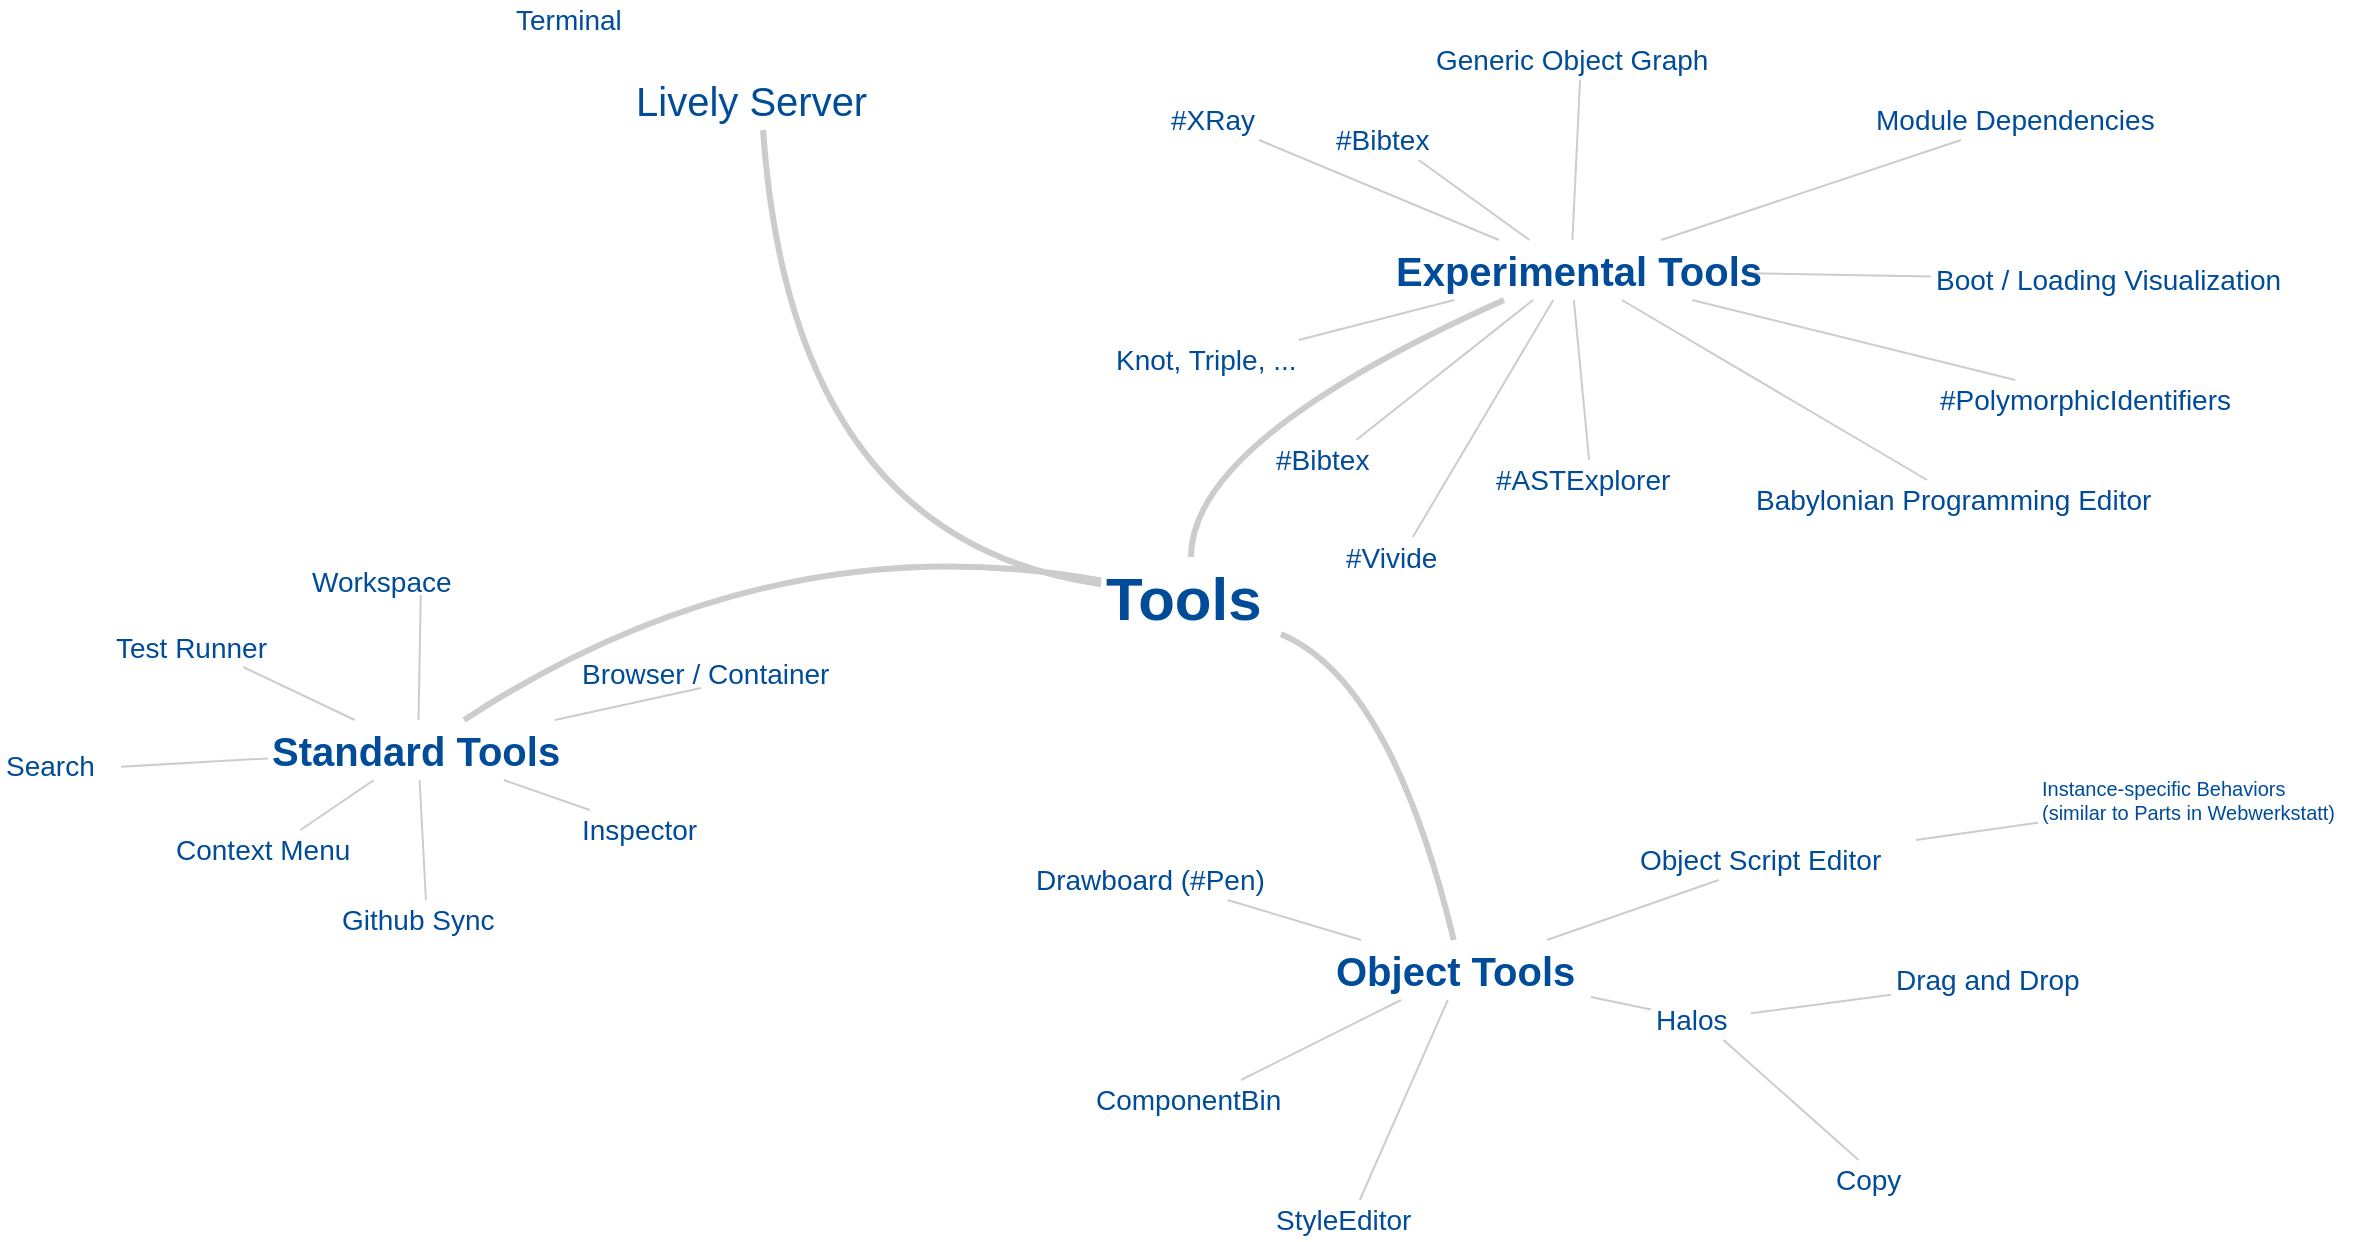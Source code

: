 <mxfile version="12.1.7" type="github" pages="1">
  <diagram name="Page-1" id="97a40813-6b03-0c74-37c1-0168de264b11">
    <mxGraphModel dx="1822" dy="1033" grid="1" gridSize="10" guides="1" tooltips="1" connect="1" arrows="1" fold="1" page="1" pageScale="1" pageWidth="1200" pageHeight="700" background="#ffffff" math="0" shadow="0">
      <root>
        <mxCell id="0"/>
        <mxCell id="1" parent="0"/>
        <mxCell id="Gzzerc2T5nDcdBbL-F0i-1" value="Standard Tools" style="text;html=1;fontColor=#004C99;fontSize=20;fontStyle=1;verticalAlign=middle;" vertex="1" parent="1">
          <mxGeometry x="143" y="390" width="150" height="30" as="geometry"/>
        </mxCell>
        <mxCell id="Gzzerc2T5nDcdBbL-F0i-2" value="Browser / Container" style="whiteSpace=wrap;html=1;fontSize=14;fontColor=#004C99;align=left;verticalAlign=middle;strokeColor=none;fillColor=none;gradientColor=none;" vertex="1" parent="1">
          <mxGeometry x="297.5" y="360" width="188" height="14" as="geometry"/>
        </mxCell>
        <mxCell id="Gzzerc2T5nDcdBbL-F0i-3" value="Workspace" style="whiteSpace=wrap;html=1;fontSize=14;fontColor=#004C99;align=left;verticalAlign=middle;strokeColor=none;fillColor=none;gradientColor=none;" vertex="1" parent="1">
          <mxGeometry x="163" y="313.5" width="113" height="14" as="geometry"/>
        </mxCell>
        <mxCell id="Gzzerc2T5nDcdBbL-F0i-4" value="" style="shape=image;verticalLabelPosition=bottom;labelBackgroundColor=#ffffff;verticalAlign=middle;aspect=fixed;imageAspect=0;image=https://lively-kernel.org/lively4/lively4-jens/doc/presentation/workspace.png;" vertex="1" parent="1">
          <mxGeometry x="214.5" y="266.5" width="50" height="40" as="geometry"/>
        </mxCell>
        <mxCell id="Gzzerc2T5nDcdBbL-F0i-5" value="Inspector" style="text;html=1;fontSize=14;fontColor=#004C99;verticalAlign=middle;" vertex="1" parent="1">
          <mxGeometry x="297.5" y="435" width="70" height="20" as="geometry"/>
        </mxCell>
        <mxCell id="Gzzerc2T5nDcdBbL-F0i-6" value="&lt;span style=&quot;font-size: 14px;&quot;&gt;Search&lt;/span&gt;" style="text;html=1;resizable=0;points=[];autosize=1;align=left;verticalAlign=middle;spacingTop=-4;fontSize=14;fontColor=#004C99;" vertex="1" parent="1">
          <mxGeometry x="9.5" y="405" width="60" height="20" as="geometry"/>
        </mxCell>
        <mxCell id="Gzzerc2T5nDcdBbL-F0i-7" value="Test Runner" style="text;html=1;fontSize=14;fontColor=#004C99;verticalAlign=middle;" vertex="1" parent="1">
          <mxGeometry x="64.5" y="343.5" width="90" height="20" as="geometry"/>
        </mxCell>
        <mxCell id="Gzzerc2T5nDcdBbL-F0i-8" value="Context Menu" style="text;html=1;fontSize=14;fontColor=#004C99;verticalAlign=middle;" vertex="1" parent="1">
          <mxGeometry x="94.5" y="445" width="100" height="20" as="geometry"/>
        </mxCell>
        <mxCell id="Gzzerc2T5nDcdBbL-F0i-9" value="Github Sync" style="text;html=1;fontSize=14;fontColor=#004C99;verticalAlign=middle;" vertex="1" parent="1">
          <mxGeometry x="177.5" y="480" width="90" height="20" as="geometry"/>
        </mxCell>
        <mxCell id="Gzzerc2T5nDcdBbL-F0i-10" value="Tools" style="text;html=1;fontSize=30;fontColor=#004C99;fontStyle=1;verticalAlign=middle;" vertex="1" parent="1">
          <mxGeometry x="559.5" y="308.5" width="90" height="40" as="geometry"/>
        </mxCell>
        <mxCell id="Gzzerc2T5nDcdBbL-F0i-11" value="Object Tools" style="text;html=1;fontSize=20;fontColor=#004C99;fontStyle=1;verticalAlign=middle;" vertex="1" parent="1">
          <mxGeometry x="674.5" y="500" width="130" height="30" as="geometry"/>
        </mxCell>
        <mxCell id="Gzzerc2T5nDcdBbL-F0i-12" value="Halos" style="text;html=1;fontSize=14;fontColor=#004C99;verticalAlign=middle;" vertex="1" parent="1">
          <mxGeometry x="834.5" y="530" width="50" height="20" as="geometry"/>
        </mxCell>
        <mxCell id="Gzzerc2T5nDcdBbL-F0i-13" value="Drag and Drop" style="text;html=1;fontSize=14;fontColor=#004C99;verticalAlign=middle;" vertex="1" parent="1">
          <mxGeometry x="954.5" y="510" width="110" height="20" as="geometry"/>
        </mxCell>
        <mxCell id="Gzzerc2T5nDcdBbL-F0i-14" value="Copy" style="text;html=1;fontSize=14;fontColor=#004C99;verticalAlign=middle;" vertex="1" parent="1">
          <mxGeometry x="924.5" y="610" width="50" height="20" as="geometry"/>
        </mxCell>
        <mxCell id="Gzzerc2T5nDcdBbL-F0i-15" value="" style="endArrow=none;html=1;shadow=0;strokeColor=#CCCCCC;strokeWidth=1;fontSize=14;fontColor=#004C99;verticalAlign=middle;" edge="1" parent="1" source="Gzzerc2T5nDcdBbL-F0i-5" target="Gzzerc2T5nDcdBbL-F0i-1">
          <mxGeometry width="50" height="50" relative="1" as="geometry">
            <mxPoint x="-105.5" y="610" as="sourcePoint"/>
            <mxPoint x="-55.5" y="560" as="targetPoint"/>
          </mxGeometry>
        </mxCell>
        <mxCell id="Gzzerc2T5nDcdBbL-F0i-16" value="" style="endArrow=none;html=1;shadow=0;strokeColor=#CCCCCC;strokeWidth=1;fontSize=14;fontColor=#004C99;verticalAlign=middle;" edge="1" parent="1" source="Gzzerc2T5nDcdBbL-F0i-9" target="Gzzerc2T5nDcdBbL-F0i-1">
          <mxGeometry width="50" height="50" relative="1" as="geometry">
            <mxPoint x="311.5" y="445" as="sourcePoint"/>
            <mxPoint x="275.5" y="430" as="targetPoint"/>
          </mxGeometry>
        </mxCell>
        <mxCell id="Gzzerc2T5nDcdBbL-F0i-17" value="" style="endArrow=none;html=1;shadow=0;strokeColor=#CCCCCC;strokeWidth=1;fontSize=14;fontColor=#004C99;verticalAlign=middle;" edge="1" parent="1" source="Gzzerc2T5nDcdBbL-F0i-8" target="Gzzerc2T5nDcdBbL-F0i-1">
          <mxGeometry width="50" height="50" relative="1" as="geometry">
            <mxPoint x="249.763" y="490" as="sourcePoint"/>
            <mxPoint x="241.553" y="430" as="targetPoint"/>
          </mxGeometry>
        </mxCell>
        <mxCell id="Gzzerc2T5nDcdBbL-F0i-18" value="" style="endArrow=none;html=1;shadow=0;strokeColor=#CCCCCC;strokeWidth=1;fontSize=14;fontColor=#004C99;verticalAlign=middle;" edge="1" parent="1" source="Gzzerc2T5nDcdBbL-F0i-6" target="Gzzerc2T5nDcdBbL-F0i-1">
          <mxGeometry width="50" height="50" relative="1" as="geometry">
            <mxPoint x="199.5" y="455" as="sourcePoint"/>
            <mxPoint x="224.5" y="430" as="targetPoint"/>
          </mxGeometry>
        </mxCell>
        <mxCell id="Gzzerc2T5nDcdBbL-F0i-19" value="" style="endArrow=none;html=1;shadow=0;strokeColor=#CCCCCC;strokeWidth=1;fontSize=14;fontColor=#004C99;verticalAlign=middle;" edge="1" parent="1" source="Gzzerc2T5nDcdBbL-F0i-7" target="Gzzerc2T5nDcdBbL-F0i-1">
          <mxGeometry width="50" height="50" relative="1" as="geometry">
            <mxPoint x="99.5" y="426.667" as="sourcePoint"/>
            <mxPoint x="153" y="422.208" as="targetPoint"/>
          </mxGeometry>
        </mxCell>
        <mxCell id="Gzzerc2T5nDcdBbL-F0i-20" value="" style="endArrow=none;html=1;shadow=0;strokeColor=#CCCCCC;strokeWidth=1;fontSize=14;fontColor=#004C99;verticalAlign=middle;" edge="1" parent="1" source="Gzzerc2T5nDcdBbL-F0i-3" target="Gzzerc2T5nDcdBbL-F0i-1">
          <mxGeometry width="50" height="50" relative="1" as="geometry">
            <mxPoint x="163.5" y="386.5" as="sourcePoint"/>
            <mxPoint x="199.5" y="400" as="targetPoint"/>
          </mxGeometry>
        </mxCell>
        <mxCell id="Gzzerc2T5nDcdBbL-F0i-21" value="" style="endArrow=none;html=1;shadow=0;strokeColor=#CCCCCC;strokeWidth=1;fontSize=14;fontColor=#004C99;verticalAlign=middle;" edge="1" parent="1" source="Gzzerc2T5nDcdBbL-F0i-2" target="Gzzerc2T5nDcdBbL-F0i-1">
          <mxGeometry width="50" height="50" relative="1" as="geometry">
            <mxPoint x="231.461" y="353.5" as="sourcePoint"/>
            <mxPoint x="237.539" y="400" as="targetPoint"/>
          </mxGeometry>
        </mxCell>
        <mxCell id="Gzzerc2T5nDcdBbL-F0i-22" value="" style="endArrow=none;html=1;shadow=0;strokeColor=#CCCCCC;strokeWidth=3;fontSize=14;fontColor=#004C99;curved=1;verticalAlign=middle;" edge="1" parent="1" source="Gzzerc2T5nDcdBbL-F0i-10" target="Gzzerc2T5nDcdBbL-F0i-1">
          <mxGeometry width="50" height="50" relative="1" as="geometry">
            <mxPoint x="355.214" y="390" as="sourcePoint"/>
            <mxPoint x="308.929" y="400" as="targetPoint"/>
            <Array as="points">
              <mxPoint x="394.5" y="290"/>
            </Array>
          </mxGeometry>
        </mxCell>
        <mxCell id="Gzzerc2T5nDcdBbL-F0i-23" value="" style="endArrow=none;html=1;shadow=0;strokeColor=#CCCCCC;strokeWidth=3;fontSize=14;fontColor=#004C99;curved=1;verticalAlign=middle;" edge="1" parent="1" source="Gzzerc2T5nDcdBbL-F0i-10" target="Gzzerc2T5nDcdBbL-F0i-11">
          <mxGeometry width="50" height="50" relative="1" as="geometry">
            <mxPoint x="604.5" y="248.936" as="sourcePoint"/>
            <mxPoint x="261.022" y="400" as="targetPoint"/>
            <Array as="points">
              <mxPoint x="704.5" y="370"/>
            </Array>
          </mxGeometry>
        </mxCell>
        <mxCell id="Gzzerc2T5nDcdBbL-F0i-24" value="" style="endArrow=none;html=1;shadow=0;strokeColor=#CCCCCC;strokeWidth=1;fontSize=14;fontColor=#004C99;verticalAlign=middle;" edge="1" parent="1" source="Gzzerc2T5nDcdBbL-F0i-12" target="Gzzerc2T5nDcdBbL-F0i-11">
          <mxGeometry width="50" height="50" relative="1" as="geometry">
            <mxPoint x="714.5" y="635" as="sourcePoint"/>
            <mxPoint x="678.5" y="620" as="targetPoint"/>
          </mxGeometry>
        </mxCell>
        <mxCell id="Gzzerc2T5nDcdBbL-F0i-25" value="" style="endArrow=none;html=1;shadow=0;strokeColor=#CCCCCC;strokeWidth=1;fontSize=14;fontColor=#004C99;verticalAlign=middle;" edge="1" parent="1" source="Gzzerc2T5nDcdBbL-F0i-12" target="Gzzerc2T5nDcdBbL-F0i-13">
          <mxGeometry width="50" height="50" relative="1" as="geometry">
            <mxPoint x="844.5" y="548.571" as="sourcePoint"/>
            <mxPoint x="784.5" y="535.714" as="targetPoint"/>
          </mxGeometry>
        </mxCell>
        <mxCell id="Gzzerc2T5nDcdBbL-F0i-26" value="" style="endArrow=none;html=1;shadow=0;strokeColor=#CCCCCC;strokeWidth=1;fontSize=14;fontColor=#004C99;verticalAlign=middle;" edge="1" parent="1" source="Gzzerc2T5nDcdBbL-F0i-12" target="Gzzerc2T5nDcdBbL-F0i-14">
          <mxGeometry width="50" height="50" relative="1" as="geometry">
            <mxPoint x="904.5" y="551" as="sourcePoint"/>
            <mxPoint x="964.5" y="543" as="targetPoint"/>
          </mxGeometry>
        </mxCell>
        <mxCell id="Gzzerc2T5nDcdBbL-F0i-27" value="StyleEditor" style="text;html=1;fontSize=14;fontColor=#004C99;verticalAlign=middle;" vertex="1" parent="1">
          <mxGeometry x="644.5" y="630" width="80" height="20" as="geometry"/>
        </mxCell>
        <mxCell id="Gzzerc2T5nDcdBbL-F0i-28" value="ComponentBin" style="text;html=1;fontSize=14;fontColor=#004C99;verticalAlign=middle;" vertex="1" parent="1">
          <mxGeometry x="554.5" y="570" width="110" height="20" as="geometry"/>
        </mxCell>
        <mxCell id="Gzzerc2T5nDcdBbL-F0i-29" value="Object Script Editor" style="text;html=1;fontSize=14;fontColor=#004C99;verticalAlign=middle;" vertex="1" parent="1">
          <mxGeometry x="827" y="450" width="140" height="20" as="geometry"/>
        </mxCell>
        <mxCell id="Gzzerc2T5nDcdBbL-F0i-30" value="Instance-specific Behaviors&lt;br style=&quot;font-size: 10px;&quot;&gt;(similar to Parts in Webwerkstatt)" style="text;html=1;fontSize=10;fontColor=#004C99;verticalAlign=middle;" vertex="1" parent="1">
          <mxGeometry x="1028" y="415" width="160" height="30" as="geometry"/>
        </mxCell>
        <mxCell id="Gzzerc2T5nDcdBbL-F0i-31" value="" style="endArrow=none;html=1;shadow=0;strokeColor=#CCCCCC;strokeWidth=1;fontSize=14;fontColor=#004C99;verticalAlign=middle;" edge="1" parent="1" source="Gzzerc2T5nDcdBbL-F0i-11" target="Gzzerc2T5nDcdBbL-F0i-29">
          <mxGeometry width="50" height="50" relative="1" as="geometry">
            <mxPoint x="844.5" y="548.571" as="sourcePoint"/>
            <mxPoint x="784.5" y="535.714" as="targetPoint"/>
          </mxGeometry>
        </mxCell>
        <mxCell id="Gzzerc2T5nDcdBbL-F0i-32" value="" style="endArrow=none;html=1;shadow=0;strokeColor=#CCCCCC;strokeWidth=1;fontSize=14;fontColor=#004C99;verticalAlign=middle;" edge="1" parent="1" source="Gzzerc2T5nDcdBbL-F0i-11" target="Gzzerc2T5nDcdBbL-F0i-28">
          <mxGeometry width="50" height="50" relative="1" as="geometry">
            <mxPoint x="684.5" y="515.323" as="sourcePoint"/>
            <mxPoint x="654.5" y="509.516" as="targetPoint"/>
          </mxGeometry>
        </mxCell>
        <mxCell id="Gzzerc2T5nDcdBbL-F0i-33" value="" style="endArrow=none;html=1;shadow=0;strokeColor=#CCCCCC;strokeWidth=1;fontSize=14;fontColor=#004C99;verticalAlign=middle;" edge="1" parent="1" source="Gzzerc2T5nDcdBbL-F0i-11" target="Gzzerc2T5nDcdBbL-F0i-27">
          <mxGeometry width="50" height="50" relative="1" as="geometry">
            <mxPoint x="710.929" y="540" as="sourcePoint"/>
            <mxPoint x="648.071" y="580" as="targetPoint"/>
          </mxGeometry>
        </mxCell>
        <mxCell id="Gzzerc2T5nDcdBbL-F0i-34" value="" style="endArrow=none;html=1;shadow=0;strokeColor=#CCCCCC;strokeWidth=1;fontSize=14;fontColor=#004C99;verticalAlign=middle;" edge="1" parent="1" source="Gzzerc2T5nDcdBbL-F0i-29" target="Gzzerc2T5nDcdBbL-F0i-30">
          <mxGeometry width="50" height="50" relative="1" as="geometry">
            <mxPoint x="730.462" y="540" as="sourcePoint"/>
            <mxPoint x="703.538" y="640" as="targetPoint"/>
          </mxGeometry>
        </mxCell>
        <mxCell id="Gzzerc2T5nDcdBbL-F0i-35" value="Drawboard (#Pen)" style="text;html=1;fontSize=14;fontColor=#004C99;verticalAlign=middle;" vertex="1" parent="1">
          <mxGeometry x="524.5" y="460" width="130" height="20" as="geometry"/>
        </mxCell>
        <mxCell id="Gzzerc2T5nDcdBbL-F0i-36" value="" style="endArrow=none;html=1;shadow=0;strokeColor=#CCCCCC;strokeWidth=1;fontSize=14;fontColor=#004C99;verticalAlign=middle;" edge="1" parent="1" source="Gzzerc2T5nDcdBbL-F0i-11" target="Gzzerc2T5nDcdBbL-F0i-35">
          <mxGeometry width="50" height="50" relative="1" as="geometry">
            <mxPoint x="784.5" y="510.915" as="sourcePoint"/>
            <mxPoint x="858.75" y="490" as="targetPoint"/>
          </mxGeometry>
        </mxCell>
        <mxCell id="Gzzerc2T5nDcdBbL-F0i-37" style="edgeStyle=none;orthogonalLoop=1;jettySize=auto;html=1;shadow=0;endArrow=none;strokeColor=#CCCCCC;strokeWidth=1;fontSize=14;fontColor=#004C99;verticalAlign=middle;" edge="1" parent="1" source="Gzzerc2T5nDcdBbL-F0i-48" target="Gzzerc2T5nDcdBbL-F0i-57">
          <mxGeometry relative="1" as="geometry"/>
        </mxCell>
        <mxCell id="Gzzerc2T5nDcdBbL-F0i-38" style="edgeStyle=none;orthogonalLoop=1;jettySize=auto;html=1;shadow=0;endArrow=none;strokeColor=#CCCCCC;strokeWidth=1;fontSize=14;fontColor=#004C99;verticalAlign=middle;" edge="1" parent="1" source="Gzzerc2T5nDcdBbL-F0i-48" target="Gzzerc2T5nDcdBbL-F0i-53">
          <mxGeometry relative="1" as="geometry"/>
        </mxCell>
        <mxCell id="Gzzerc2T5nDcdBbL-F0i-39" style="edgeStyle=none;orthogonalLoop=1;jettySize=auto;html=1;shadow=0;endArrow=none;strokeColor=#CCCCCC;strokeWidth=1;fontSize=14;fontColor=#004C99;verticalAlign=middle;" edge="1" parent="1" source="Gzzerc2T5nDcdBbL-F0i-48" target="Gzzerc2T5nDcdBbL-F0i-56">
          <mxGeometry relative="1" as="geometry"/>
        </mxCell>
        <mxCell id="Gzzerc2T5nDcdBbL-F0i-40" style="edgeStyle=none;orthogonalLoop=1;jettySize=auto;html=1;shadow=0;endArrow=none;strokeColor=#CCCCCC;strokeWidth=1;fontSize=14;fontColor=#004C99;verticalAlign=middle;" edge="1" parent="1" source="Gzzerc2T5nDcdBbL-F0i-48" target="Gzzerc2T5nDcdBbL-F0i-50">
          <mxGeometry relative="1" as="geometry"/>
        </mxCell>
        <mxCell id="Gzzerc2T5nDcdBbL-F0i-41" style="edgeStyle=none;orthogonalLoop=1;jettySize=auto;html=1;shadow=0;endArrow=none;strokeColor=#CCCCCC;strokeWidth=1;fontSize=14;fontColor=#004C99;verticalAlign=middle;" edge="1" parent="1" source="Gzzerc2T5nDcdBbL-F0i-48" target="Gzzerc2T5nDcdBbL-F0i-51">
          <mxGeometry relative="1" as="geometry"/>
        </mxCell>
        <mxCell id="Gzzerc2T5nDcdBbL-F0i-42" style="edgeStyle=none;orthogonalLoop=1;jettySize=auto;html=1;shadow=0;endArrow=none;strokeColor=#CCCCCC;strokeWidth=1;fontSize=14;fontColor=#004C99;verticalAlign=middle;" edge="1" parent="1" source="Gzzerc2T5nDcdBbL-F0i-48" target="Gzzerc2T5nDcdBbL-F0i-52">
          <mxGeometry relative="1" as="geometry"/>
        </mxCell>
        <mxCell id="Gzzerc2T5nDcdBbL-F0i-43" style="edgeStyle=none;orthogonalLoop=1;jettySize=auto;html=1;shadow=0;endArrow=none;strokeColor=#CCCCCC;strokeWidth=1;fontSize=14;fontColor=#004C99;verticalAlign=middle;" edge="1" parent="1" source="Gzzerc2T5nDcdBbL-F0i-48" target="Gzzerc2T5nDcdBbL-F0i-54">
          <mxGeometry relative="1" as="geometry"/>
        </mxCell>
        <mxCell id="Gzzerc2T5nDcdBbL-F0i-44" style="edgeStyle=none;orthogonalLoop=1;jettySize=auto;html=1;shadow=0;endArrow=none;strokeColor=#CCCCCC;strokeWidth=1;fontSize=14;fontColor=#004C99;verticalAlign=middle;" edge="1" parent="1" source="Gzzerc2T5nDcdBbL-F0i-48" target="Gzzerc2T5nDcdBbL-F0i-55">
          <mxGeometry relative="1" as="geometry"/>
        </mxCell>
        <mxCell id="Gzzerc2T5nDcdBbL-F0i-45" style="edgeStyle=none;orthogonalLoop=1;jettySize=auto;html=1;shadow=0;endArrow=none;strokeColor=#CCCCCC;strokeWidth=1;fontSize=14;fontColor=#004C99;verticalAlign=middle;" edge="1" parent="1" source="Gzzerc2T5nDcdBbL-F0i-48" target="Gzzerc2T5nDcdBbL-F0i-49">
          <mxGeometry relative="1" as="geometry"/>
        </mxCell>
        <mxCell id="Gzzerc2T5nDcdBbL-F0i-46" style="edgeStyle=none;orthogonalLoop=1;jettySize=auto;html=1;shadow=0;endArrow=none;strokeColor=#CCCCCC;strokeWidth=1;fontSize=14;fontColor=#004C99;verticalAlign=middle;" edge="1" parent="1" source="Gzzerc2T5nDcdBbL-F0i-48" target="Gzzerc2T5nDcdBbL-F0i-58">
          <mxGeometry relative="1" as="geometry"/>
        </mxCell>
        <mxCell id="Gzzerc2T5nDcdBbL-F0i-47" style="edgeStyle=none;orthogonalLoop=1;jettySize=auto;html=1;shadow=0;endArrow=none;strokeColor=#CCCCCC;strokeWidth=1;fontSize=14;fontColor=#004C99;verticalAlign=middle;" edge="1" parent="1" source="Gzzerc2T5nDcdBbL-F0i-48" target="Gzzerc2T5nDcdBbL-F0i-62">
          <mxGeometry relative="1" as="geometry"/>
        </mxCell>
        <mxCell id="Gzzerc2T5nDcdBbL-F0i-48" value="Experimental Tools" style="text;html=1;fontSize=20;fontColor=#004C99;fontStyle=1;verticalAlign=middle;" vertex="1" parent="1">
          <mxGeometry x="704.5" y="150" width="180" height="30" as="geometry"/>
        </mxCell>
        <mxCell id="Gzzerc2T5nDcdBbL-F0i-49" value="#XRay" style="text;html=1;fontSize=14;fontColor=#004C99;labelPosition=center;verticalLabelPosition=middle;align=center;verticalAlign=middle;" vertex="1" parent="1">
          <mxGeometry x="584.5" y="80" width="60" height="20" as="geometry"/>
        </mxCell>
        <mxCell id="Gzzerc2T5nDcdBbL-F0i-50" value="Generic Object Graph" style="text;html=1;fontSize=14;fontColor=#004C99;verticalAlign=middle;" vertex="1" parent="1">
          <mxGeometry x="724.5" y="50" width="150" height="20" as="geometry"/>
        </mxCell>
        <mxCell id="Gzzerc2T5nDcdBbL-F0i-51" value="Module Dependencies" style="text;html=1;fontSize=14;fontColor=#004C99;verticalAlign=middle;" vertex="1" parent="1">
          <mxGeometry x="944.5" y="80" width="150" height="20" as="geometry"/>
        </mxCell>
        <mxCell id="Gzzerc2T5nDcdBbL-F0i-52" value="Boot / Loading Visualization" style="text;html=1;fontSize=14;fontColor=#004C99;verticalAlign=middle;" vertex="1" parent="1">
          <mxGeometry x="974.5" y="160" width="190" height="20" as="geometry"/>
        </mxCell>
        <mxCell id="Gzzerc2T5nDcdBbL-F0i-53" value="Knot, Triple, ..." style="text;html=1;fontSize=14;fontColor=#004C99;verticalAlign=middle;" vertex="1" parent="1">
          <mxGeometry x="564.5" y="200" width="110" height="20" as="geometry"/>
        </mxCell>
        <mxCell id="Gzzerc2T5nDcdBbL-F0i-54" value="#ASTExplorer" style="text;html=1;fontSize=14;fontColor=#004C99;verticalAlign=middle;" vertex="1" parent="1">
          <mxGeometry x="754.5" y="260" width="100" height="20" as="geometry"/>
        </mxCell>
        <mxCell id="Gzzerc2T5nDcdBbL-F0i-55" value="Babylonian Programming Editor" style="text;html=1;fontSize=14;fontColor=#004C99;verticalAlign=middle;" vertex="1" parent="1">
          <mxGeometry x="884.5" y="270" width="210" height="20" as="geometry"/>
        </mxCell>
        <mxCell id="Gzzerc2T5nDcdBbL-F0i-56" value="#Bibtex" style="text;html=1;fontSize=14;fontColor=#004C99;verticalAlign=middle;" vertex="1" parent="1">
          <mxGeometry x="674.5" y="90" width="60" height="20" as="geometry"/>
        </mxCell>
        <mxCell id="Gzzerc2T5nDcdBbL-F0i-57" value="#Bibtex" style="text;html=1;fontSize=14;fontColor=#004C99;verticalAlign=middle;" vertex="1" parent="1">
          <mxGeometry x="644.5" y="250" width="60" height="20" as="geometry"/>
        </mxCell>
        <mxCell id="Gzzerc2T5nDcdBbL-F0i-58" value="#PolymorphicIdentifiers&lt;br&gt;" style="text;html=1;fontSize=14;fontColor=#004C99;verticalAlign=middle;" vertex="1" parent="1">
          <mxGeometry x="977" y="220" width="160" height="20" as="geometry"/>
        </mxCell>
        <mxCell id="Gzzerc2T5nDcdBbL-F0i-59" value="Lively Server" style="text;html=1;fontSize=20;fontColor=#004C99;verticalAlign=middle;" vertex="1" parent="1">
          <mxGeometry x="324.5" y="65" width="130" height="30" as="geometry"/>
        </mxCell>
        <mxCell id="Gzzerc2T5nDcdBbL-F0i-60" value="Terminal" style="text;html=1;fontSize=14;fontColor=#004C99;verticalAlign=middle;" vertex="1" parent="1">
          <mxGeometry x="264.5" y="30" width="70" height="20" as="geometry"/>
        </mxCell>
        <mxCell id="Gzzerc2T5nDcdBbL-F0i-61" value="" style="endArrow=none;html=1;shadow=0;strokeColor=#CCCCCC;strokeWidth=3;fontSize=14;fontColor=#004C99;curved=1;verticalAlign=middle;" edge="1" parent="1" source="Gzzerc2T5nDcdBbL-F0i-10" target="Gzzerc2T5nDcdBbL-F0i-59">
          <mxGeometry width="50" height="50" relative="1" as="geometry">
            <mxPoint x="569.5" y="331.763" as="sourcePoint"/>
            <mxPoint x="261.022" y="400" as="targetPoint"/>
            <Array as="points">
              <mxPoint x="404.5" y="300"/>
            </Array>
          </mxGeometry>
        </mxCell>
        <mxCell id="Gzzerc2T5nDcdBbL-F0i-62" value="#Vivide" style="text;html=1;fontSize=14;fontColor=#004C99;verticalAlign=middle;" vertex="1" parent="1">
          <mxGeometry x="679.5" y="298.5" width="60" height="20" as="geometry"/>
        </mxCell>
        <mxCell id="Gzzerc2T5nDcdBbL-F0i-63" value="" style="endArrow=none;html=1;shadow=0;strokeColor=#CCCCCC;strokeWidth=3;fontSize=14;fontColor=#004C99;curved=1;verticalAlign=middle;" edge="1" parent="1" source="Gzzerc2T5nDcdBbL-F0i-10" target="Gzzerc2T5nDcdBbL-F0i-48">
          <mxGeometry width="50" height="50" relative="1" as="geometry">
            <mxPoint x="639.5" y="351.705" as="sourcePoint"/>
            <mxPoint x="732.431" y="510" as="targetPoint"/>
            <Array as="points">
              <mxPoint x="604.5" y="250"/>
            </Array>
          </mxGeometry>
        </mxCell>
      </root>
    </mxGraphModel>
  </diagram>
</mxfile>
